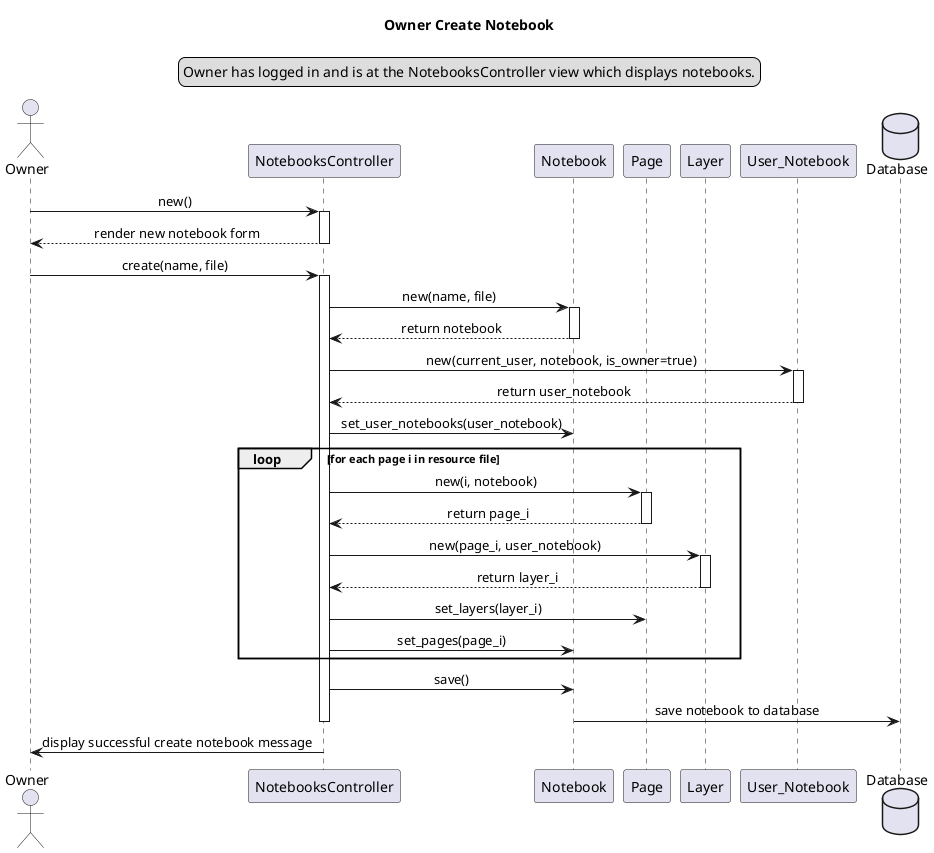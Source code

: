 @startuml Owner Create Notebook
title Owner Create Notebook
skinparam sequenceMessageAlign center

legend top
Owner has logged in and is at the NotebooksController view which displays notebooks.
endlegend

actor Owner as owner
participant NotebooksController as nc
participant Notebook as nm
participant Page as pm
participant Layer as lm
participant User_Notebook as unm
database Database as db

owner -> nc: new()
activate nc
owner <-- nc : render new notebook form
deactivate nc
owner -> nc : create(name, file)
activate nc
nc -> nm : new(name, file)
activate nm
nc <-- nm : return notebook
deactivate nm
nc -> unm : new(current_user, notebook, is_owner=true)
activate unm
nc <-- unm : return user_notebook
deactivate unm
nc -> nm : set_user_notebooks(user_notebook)
loop for each page i in resource file
    nc -> pm : new(i, notebook)
    activate pm
    nc <-- pm : return page_i
    deactivate pm
    nc -> lm : new(page_i, user_notebook)
    activate lm
    nc <-- lm : return layer_i
    deactivate lm
    nc -> pm : set_layers(layer_i)
    nc -> nm : set_pages(page_i)
end
nc -> nm : save()
nm -> db : save notebook to database
deactivate nc

owner <- nc : display successful create notebook message

@enduml